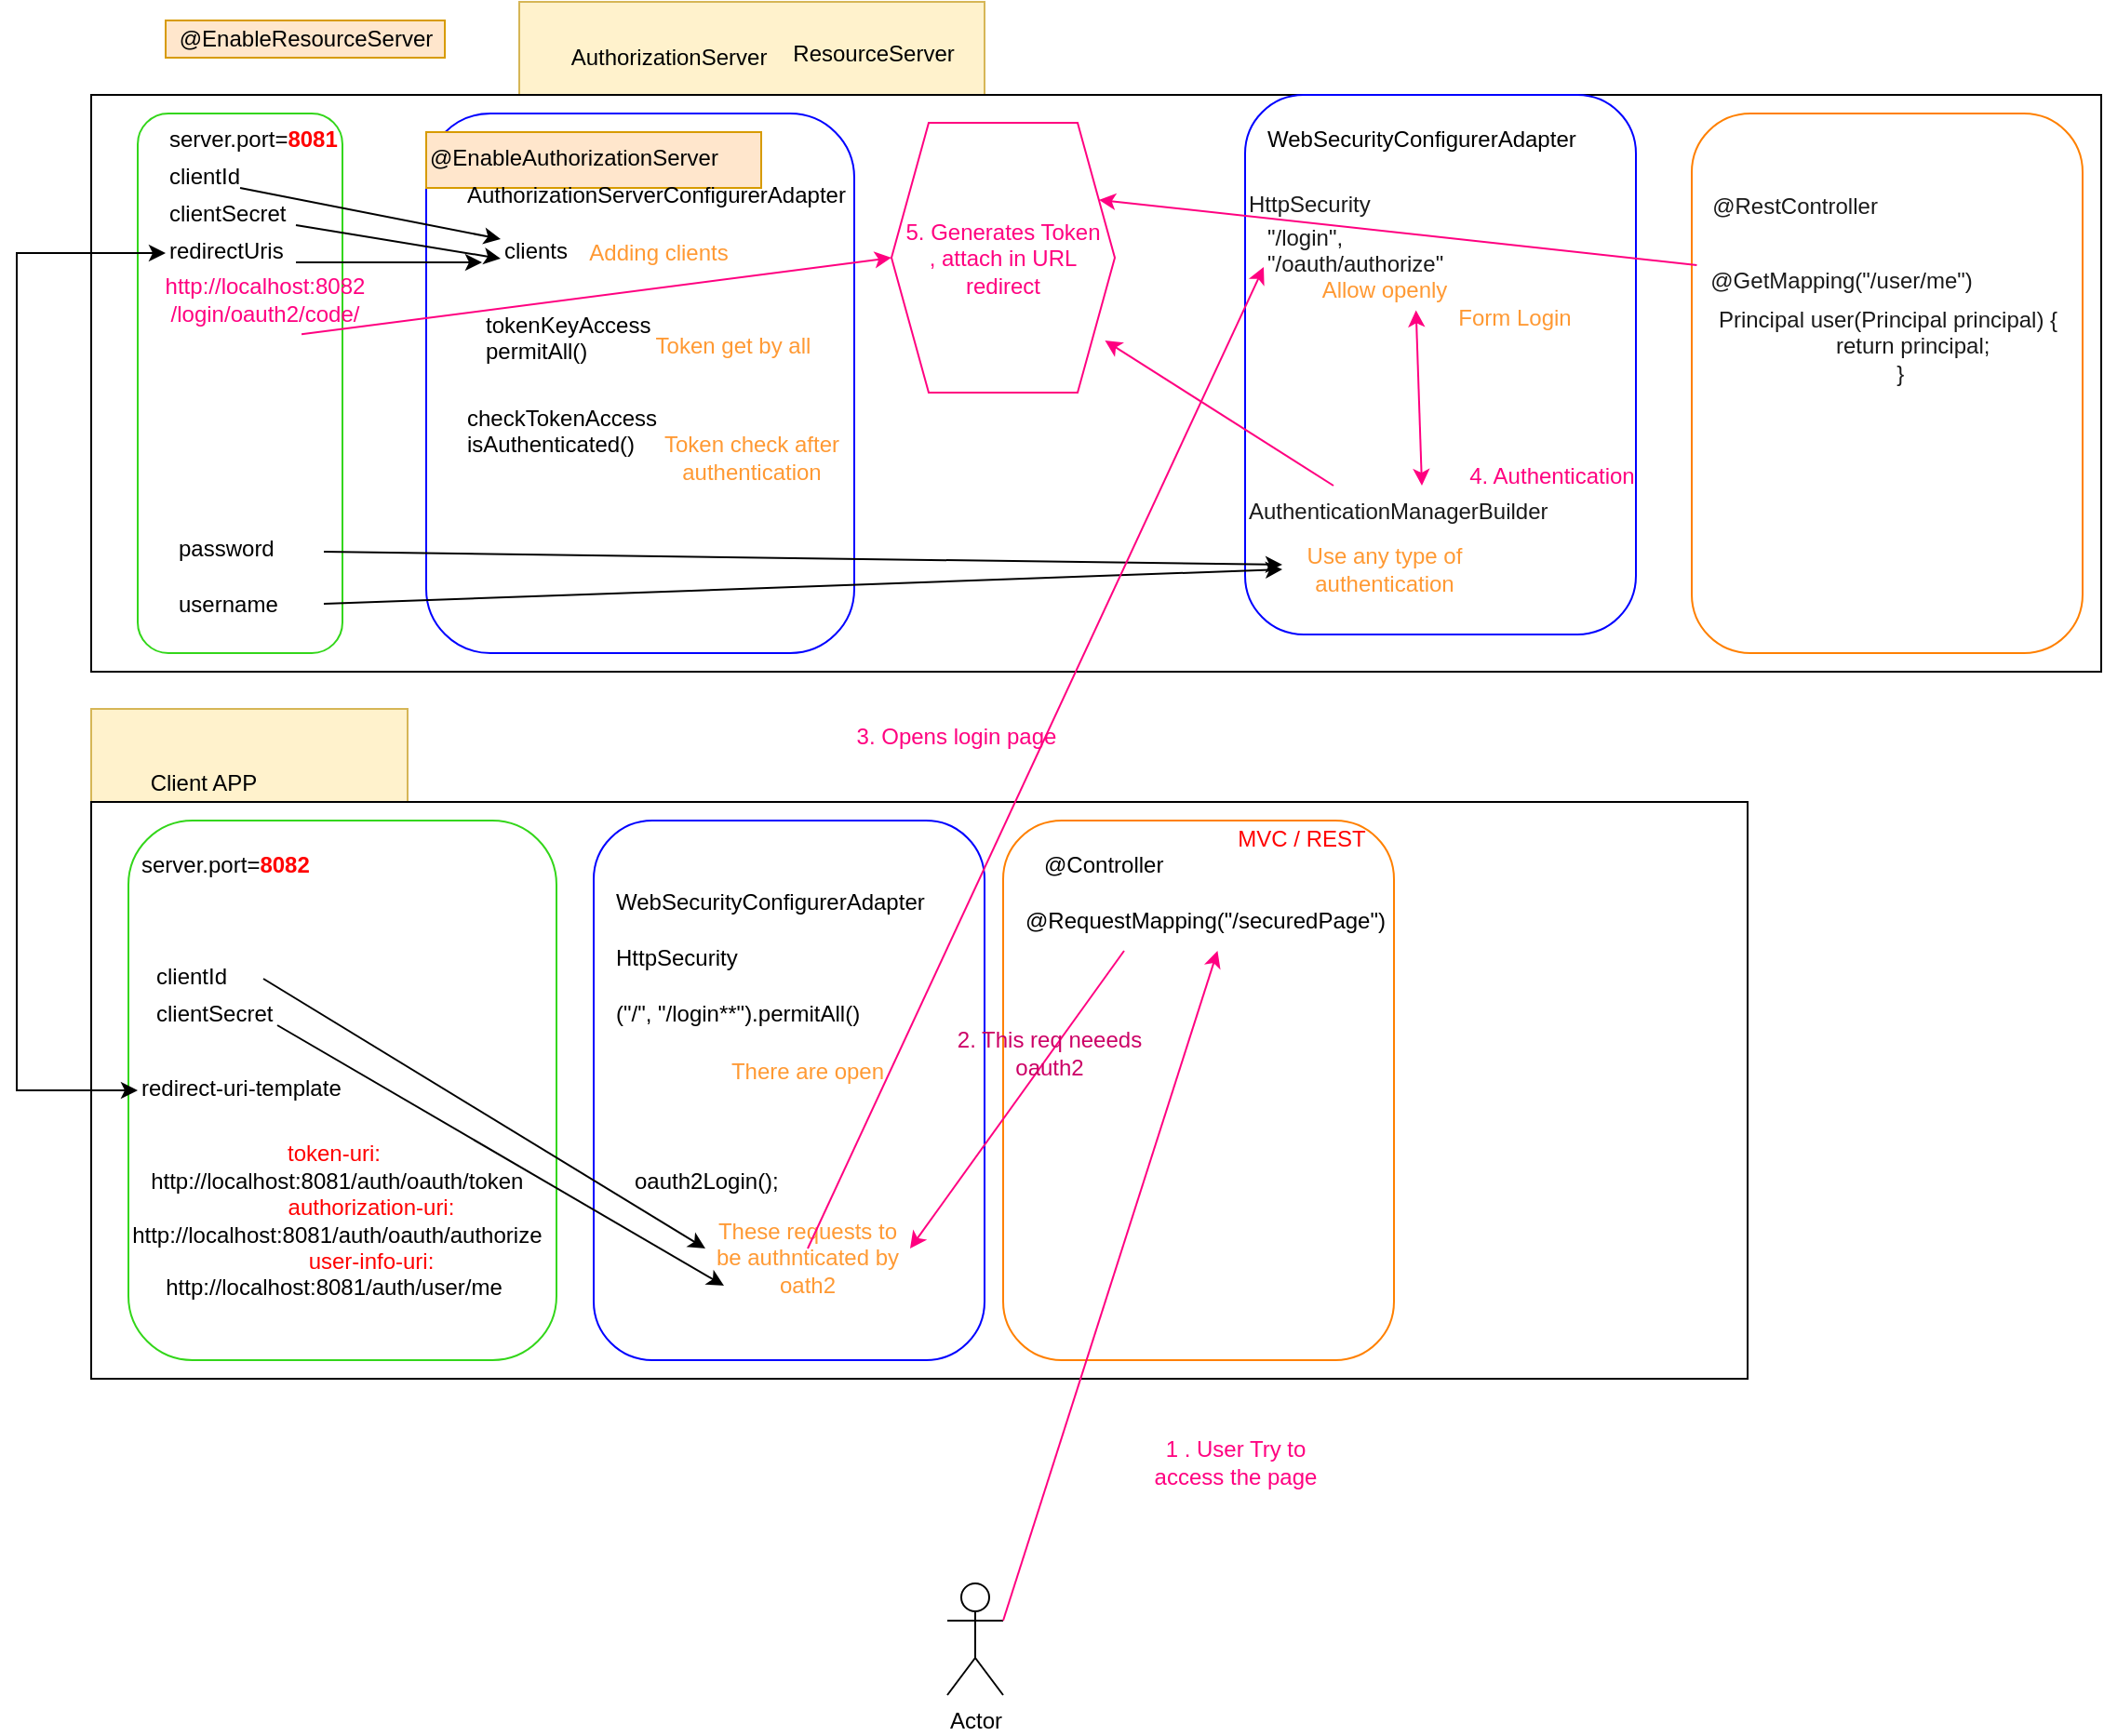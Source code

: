<mxfile version="16.5.6" type="github">
  <diagram id="WdBV3kmxdD54pdBcz_uf" name="Page-1">
    <mxGraphModel dx="2570" dy="904" grid="1" gridSize="10" guides="1" tooltips="1" connect="1" arrows="1" fold="1" page="1" pageScale="1" pageWidth="850" pageHeight="1100" math="0" shadow="0">
      <root>
        <mxCell id="0" />
        <mxCell id="1" parent="0" />
        <mxCell id="lrQn8u2nCKiRlerPiKT--4" value="" style="rounded=0;whiteSpace=wrap;html=1;fillColor=#fff2cc;strokeColor=#d6b656;" parent="1" vertex="1">
          <mxGeometry x="-240" y="500" width="170" height="50" as="geometry" />
        </mxCell>
        <mxCell id="lrQn8u2nCKiRlerPiKT--3" value="" style="rounded=0;whiteSpace=wrap;html=1;fillColor=#fff2cc;strokeColor=#d6b656;" parent="1" vertex="1">
          <mxGeometry x="-10" y="120" width="250" height="50" as="geometry" />
        </mxCell>
        <mxCell id="bC28SBbU8kap-LRpYeoy-1" value="" style="rounded=0;whiteSpace=wrap;html=1;" parent="1" vertex="1">
          <mxGeometry x="-240" y="170" width="1080" height="310" as="geometry" />
        </mxCell>
        <mxCell id="bC28SBbU8kap-LRpYeoy-22" value="" style="rounded=1;whiteSpace=wrap;html=1;fillColor=none;strokeColor=#0000FF;" parent="1" vertex="1">
          <mxGeometry x="380" y="170" width="210" height="290" as="geometry" />
        </mxCell>
        <mxCell id="bC28SBbU8kap-LRpYeoy-40" value="" style="rounded=0;whiteSpace=wrap;html=1;" parent="1" vertex="1">
          <mxGeometry x="-240" y="550" width="890" height="310" as="geometry" />
        </mxCell>
        <mxCell id="bC28SBbU8kap-LRpYeoy-57" value="" style="rounded=1;whiteSpace=wrap;html=1;fillColor=none;strokeColor=#0000FF;" parent="1" vertex="1">
          <mxGeometry x="30" y="560" width="210" height="290" as="geometry" />
        </mxCell>
        <mxCell id="bC28SBbU8kap-LRpYeoy-21" value="" style="rounded=1;whiteSpace=wrap;html=1;fillColor=none;strokeColor=#0000FF;" parent="1" vertex="1">
          <mxGeometry x="-60" y="180" width="230" height="290" as="geometry" />
        </mxCell>
        <mxCell id="bC28SBbU8kap-LRpYeoy-11" value="" style="rounded=1;whiteSpace=wrap;html=1;fillColor=none;strokeColor=#33D61A;" parent="1" vertex="1">
          <mxGeometry x="-215" y="180" width="110" height="290" as="geometry" />
        </mxCell>
        <mxCell id="bC28SBbU8kap-LRpYeoy-2" value="AuthorizationServer" style="text;html=1;align=center;verticalAlign=middle;resizable=0;points=[];autosize=1;strokeColor=none;fillColor=none;" parent="1" vertex="1">
          <mxGeometry x="10" y="140" width="120" height="20" as="geometry" />
        </mxCell>
        <mxCell id="bC28SBbU8kap-LRpYeoy-3" value="@EnableResourceServer" style="text;html=1;align=center;verticalAlign=middle;resizable=0;points=[];autosize=1;strokeColor=#d79b00;fillColor=#ffe6cc;" parent="1" vertex="1">
          <mxGeometry x="-200" y="130" width="150" height="20" as="geometry" />
        </mxCell>
        <mxCell id="bC28SBbU8kap-LRpYeoy-4" value="server.port=&lt;b&gt;&lt;font color=&quot;#FF0000&quot;&gt;8081&lt;/font&gt;&lt;/b&gt;" style="text;whiteSpace=wrap;html=1;" parent="1" vertex="1">
          <mxGeometry x="-200" y="180" width="120" height="30" as="geometry" />
        </mxCell>
        <mxCell id="bC28SBbU8kap-LRpYeoy-5" value="clientId" style="text;whiteSpace=wrap;html=1;" parent="1" vertex="1">
          <mxGeometry x="-200" y="200" width="60" height="30" as="geometry" />
        </mxCell>
        <mxCell id="bC28SBbU8kap-LRpYeoy-6" value="clientSecret" style="text;whiteSpace=wrap;html=1;" parent="1" vertex="1">
          <mxGeometry x="-200" y="220" width="90" height="30" as="geometry" />
        </mxCell>
        <mxCell id="bC28SBbU8kap-LRpYeoy-7" value="redirectUris" style="text;whiteSpace=wrap;html=1;" parent="1" vertex="1">
          <mxGeometry x="-200" y="240" width="90" height="30" as="geometry" />
        </mxCell>
        <mxCell id="bC28SBbU8kap-LRpYeoy-8" value="username" style="text;whiteSpace=wrap;html=1;" parent="1" vertex="1">
          <mxGeometry x="-195" y="430" width="80" height="30" as="geometry" />
        </mxCell>
        <mxCell id="bC28SBbU8kap-LRpYeoy-10" value="password" style="text;whiteSpace=wrap;html=1;" parent="1" vertex="1">
          <mxGeometry x="-195" y="400" width="80" height="30" as="geometry" />
        </mxCell>
        <mxCell id="bC28SBbU8kap-LRpYeoy-12" value="@EnableAuthorizationServer" style="text;whiteSpace=wrap;html=1;fillColor=#ffe6cc;strokeColor=#d79b00;" parent="1" vertex="1">
          <mxGeometry x="-60" y="190" width="180" height="30" as="geometry" />
        </mxCell>
        <mxCell id="bC28SBbU8kap-LRpYeoy-13" value="AuthorizationServerConfigurerAdapter" style="text;whiteSpace=wrap;html=1;" parent="1" vertex="1">
          <mxGeometry x="-40" y="210" width="220" height="20" as="geometry" />
        </mxCell>
        <mxCell id="bC28SBbU8kap-LRpYeoy-14" value="clients" style="text;whiteSpace=wrap;html=1;" parent="1" vertex="1">
          <mxGeometry x="-20" y="240" width="60" height="30" as="geometry" />
        </mxCell>
        <mxCell id="bC28SBbU8kap-LRpYeoy-15" value="&lt;div&gt;tokenKeyAccess&amp;nbsp;&amp;nbsp;&amp;nbsp; permitAll()&lt;br&gt;&lt;/div&gt;" style="text;whiteSpace=wrap;html=1;" parent="1" vertex="1">
          <mxGeometry x="-30" y="280" width="110" height="30" as="geometry" />
        </mxCell>
        <mxCell id="bC28SBbU8kap-LRpYeoy-16" value="checkTokenAccess isAuthenticated()" style="text;whiteSpace=wrap;html=1;" parent="1" vertex="1">
          <mxGeometry x="-40" y="330" width="130" height="30" as="geometry" />
        </mxCell>
        <mxCell id="bC28SBbU8kap-LRpYeoy-17" value="WebSecurityConfigurerAdapter" style="text;whiteSpace=wrap;html=1;" parent="1" vertex="1">
          <mxGeometry x="390" y="180" width="190" height="30" as="geometry" />
        </mxCell>
        <mxCell id="bC28SBbU8kap-LRpYeoy-18" value="" style="endArrow=classic;html=1;rounded=0;exitX=0.5;exitY=0.138;exitDx=0;exitDy=0;exitPerimeter=0;entryX=0;entryY=0.25;entryDx=0;entryDy=0;" parent="1" source="bC28SBbU8kap-LRpYeoy-11" target="bC28SBbU8kap-LRpYeoy-14" edge="1">
          <mxGeometry width="50" height="50" relative="1" as="geometry">
            <mxPoint x="400" y="340" as="sourcePoint" />
            <mxPoint x="450" y="290" as="targetPoint" />
          </mxGeometry>
        </mxCell>
        <mxCell id="bC28SBbU8kap-LRpYeoy-19" value="" style="endArrow=classic;html=1;rounded=0;" parent="1" edge="1">
          <mxGeometry width="50" height="50" relative="1" as="geometry">
            <mxPoint x="-130" y="240" as="sourcePoint" />
            <mxPoint x="-20" y="258" as="targetPoint" />
          </mxGeometry>
        </mxCell>
        <mxCell id="bC28SBbU8kap-LRpYeoy-20" value="" style="endArrow=classic;html=1;rounded=0;exitX=0.778;exitY=0.667;exitDx=0;exitDy=0;exitPerimeter=0;" parent="1" source="bC28SBbU8kap-LRpYeoy-7" edge="1">
          <mxGeometry width="50" height="50" relative="1" as="geometry">
            <mxPoint x="-120" y="250.0" as="sourcePoint" />
            <mxPoint x="-30" y="260" as="targetPoint" />
          </mxGeometry>
        </mxCell>
        <mxCell id="bC28SBbU8kap-LRpYeoy-23" value="Adding clients" style="text;html=1;strokeColor=none;fillColor=none;align=center;verticalAlign=middle;whiteSpace=wrap;rounded=0;fontColor=#FF9933;" parent="1" vertex="1">
          <mxGeometry x="10" y="250" width="110" height="10" as="geometry" />
        </mxCell>
        <mxCell id="bC28SBbU8kap-LRpYeoy-24" value="Token get by all" style="text;html=1;strokeColor=none;fillColor=none;align=center;verticalAlign=middle;whiteSpace=wrap;rounded=0;fontColor=#FF9933;" parent="1" vertex="1">
          <mxGeometry x="50" y="300" width="110" height="10" as="geometry" />
        </mxCell>
        <mxCell id="bC28SBbU8kap-LRpYeoy-25" value="Token check after authentication" style="text;html=1;strokeColor=none;fillColor=none;align=center;verticalAlign=middle;whiteSpace=wrap;rounded=0;fontColor=#FF9933;" parent="1" vertex="1">
          <mxGeometry x="60" y="360" width="110" height="10" as="geometry" />
        </mxCell>
        <mxCell id="bC28SBbU8kap-LRpYeoy-26" value="AuthenticationManagerBuilder" style="text;whiteSpace=wrap;html=1;fontColor=#1A1A1A;" parent="1" vertex="1">
          <mxGeometry x="380" y="380" width="190" height="30" as="geometry" />
        </mxCell>
        <mxCell id="bC28SBbU8kap-LRpYeoy-27" value="" style="endArrow=classic;html=1;rounded=0;fontColor=#1A1A1A;entryX=0;entryY=0.25;entryDx=0;entryDy=0;" parent="1" source="bC28SBbU8kap-LRpYeoy-10" target="bC28SBbU8kap-LRpYeoy-29" edge="1">
          <mxGeometry width="50" height="50" relative="1" as="geometry">
            <mxPoint x="400" y="340" as="sourcePoint" />
            <mxPoint x="450" y="290" as="targetPoint" />
          </mxGeometry>
        </mxCell>
        <mxCell id="bC28SBbU8kap-LRpYeoy-28" value="" style="endArrow=classic;html=1;rounded=0;fontColor=#1A1A1A;entryX=0;entryY=0.5;entryDx=0;entryDy=0;" parent="1" source="bC28SBbU8kap-LRpYeoy-8" target="bC28SBbU8kap-LRpYeoy-29" edge="1">
          <mxGeometry width="50" height="50" relative="1" as="geometry">
            <mxPoint x="-105" y="425.282" as="sourcePoint" />
            <mxPoint x="210" y="430" as="targetPoint" />
          </mxGeometry>
        </mxCell>
        <mxCell id="bC28SBbU8kap-LRpYeoy-29" value="Use any type of authentication" style="text;html=1;strokeColor=none;fillColor=none;align=center;verticalAlign=middle;whiteSpace=wrap;rounded=0;fontColor=#FF9933;" parent="1" vertex="1">
          <mxGeometry x="400" y="420" width="110" height="10" as="geometry" />
        </mxCell>
        <mxCell id="bC28SBbU8kap-LRpYeoy-30" value="HttpSecurity" style="text;whiteSpace=wrap;html=1;fontColor=#1A1A1A;" parent="1" vertex="1">
          <mxGeometry x="380" y="215" width="90" height="30" as="geometry" />
        </mxCell>
        <mxCell id="bC28SBbU8kap-LRpYeoy-31" value="&lt;div&gt;&quot;/login&quot;, &lt;br&gt;&lt;/div&gt;&lt;div&gt;&quot;/oauth/authorize&quot;&lt;/div&gt;" style="text;whiteSpace=wrap;html=1;fontColor=#1A1A1A;" parent="1" vertex="1">
          <mxGeometry x="390" y="232.5" width="160" height="30" as="geometry" />
        </mxCell>
        <mxCell id="bC28SBbU8kap-LRpYeoy-32" value="Allow openly" style="text;html=1;strokeColor=none;fillColor=none;align=center;verticalAlign=middle;whiteSpace=wrap;rounded=0;fontColor=#FF9933;" parent="1" vertex="1">
          <mxGeometry x="400" y="270" width="110" height="10" as="geometry" />
        </mxCell>
        <mxCell id="bC28SBbU8kap-LRpYeoy-34" value="" style="endArrow=classic;startArrow=classic;html=1;rounded=0;fontColor=#1A1A1A;entryX=0.653;entryY=1.571;entryDx=0;entryDy=0;entryPerimeter=0;strokeColor=#FF0080;exitX=0.5;exitY=0;exitDx=0;exitDy=0;" parent="1" source="bC28SBbU8kap-LRpYeoy-26" target="bC28SBbU8kap-LRpYeoy-32" edge="1">
          <mxGeometry width="50" height="50" relative="1" as="geometry">
            <mxPoint x="295" y="410" as="sourcePoint" />
            <mxPoint x="450" y="290" as="targetPoint" />
          </mxGeometry>
        </mxCell>
        <mxCell id="bC28SBbU8kap-LRpYeoy-35" value="" style="rounded=1;whiteSpace=wrap;html=1;fillColor=none;strokeColor=#FF8000;" parent="1" vertex="1">
          <mxGeometry x="620" y="180" width="210" height="290" as="geometry" />
        </mxCell>
        <mxCell id="bC28SBbU8kap-LRpYeoy-36" value="@RestController" style="text;html=1;align=center;verticalAlign=middle;resizable=0;points=[];autosize=1;strokeColor=none;fillColor=none;fontColor=#1A1A1A;" parent="1" vertex="1">
          <mxGeometry x="625" y="220" width="100" height="20" as="geometry" />
        </mxCell>
        <mxCell id="bC28SBbU8kap-LRpYeoy-37" value="@GetMapping(&quot;/user/me&quot;)" style="text;html=1;align=center;verticalAlign=middle;resizable=0;points=[];autosize=1;strokeColor=none;fillColor=none;fontColor=#1A1A1A;" parent="1" vertex="1">
          <mxGeometry x="620" y="260" width="160" height="20" as="geometry" />
        </mxCell>
        <mxCell id="bC28SBbU8kap-LRpYeoy-39" value="Principal user(Principal principal) {&lt;br&gt;&amp;nbsp;&amp;nbsp;&amp;nbsp;&amp;nbsp;&amp;nbsp;&amp;nbsp;&amp;nbsp; return principal;&lt;br&gt;&amp;nbsp;&amp;nbsp;&amp;nbsp; }" style="text;html=1;align=center;verticalAlign=middle;resizable=0;points=[];autosize=1;strokeColor=none;fillColor=none;fontColor=#1A1A1A;" parent="1" vertex="1">
          <mxGeometry x="625" y="280" width="200" height="50" as="geometry" />
        </mxCell>
        <mxCell id="bC28SBbU8kap-LRpYeoy-41" value="" style="rounded=1;whiteSpace=wrap;html=1;fillColor=none;strokeColor=#33D61A;" parent="1" vertex="1">
          <mxGeometry x="-220" y="560" width="230" height="290" as="geometry" />
        </mxCell>
        <mxCell id="bC28SBbU8kap-LRpYeoy-42" value="server.port=&lt;b&gt;&lt;font color=&quot;#FF0000&quot;&gt;8082&lt;/font&gt;&lt;/b&gt;" style="text;whiteSpace=wrap;html=1;" parent="1" vertex="1">
          <mxGeometry x="-215" y="570" width="120" height="30" as="geometry" />
        </mxCell>
        <mxCell id="bC28SBbU8kap-LRpYeoy-47" value="clientSecret" style="text;whiteSpace=wrap;html=1;" parent="1" vertex="1">
          <mxGeometry x="-207.5" y="650" width="90" height="30" as="geometry" />
        </mxCell>
        <mxCell id="bC28SBbU8kap-LRpYeoy-48" value="clientId" style="text;whiteSpace=wrap;html=1;" parent="1" vertex="1">
          <mxGeometry x="-207.5" y="630" width="60" height="30" as="geometry" />
        </mxCell>
        <mxCell id="bC28SBbU8kap-LRpYeoy-49" value="redirect-uri-template" style="text;whiteSpace=wrap;html=1;fontColor=#000000;" parent="1" vertex="1">
          <mxGeometry x="-215" y="690" width="130" height="30" as="geometry" />
        </mxCell>
        <mxCell id="bC28SBbU8kap-LRpYeoy-50" value="" style="endArrow=classic;startArrow=classic;html=1;rounded=0;fontColor=#000000;strokeColor=#000000;exitX=0;exitY=0.5;exitDx=0;exitDy=0;entryX=0;entryY=0.5;entryDx=0;entryDy=0;" parent="1" source="bC28SBbU8kap-LRpYeoy-49" target="bC28SBbU8kap-LRpYeoy-7" edge="1">
          <mxGeometry width="50" height="50" relative="1" as="geometry">
            <mxPoint x="300" y="530" as="sourcePoint" />
            <mxPoint x="350" y="480" as="targetPoint" />
            <Array as="points">
              <mxPoint x="-280" y="705" />
              <mxPoint x="-280" y="255" />
            </Array>
          </mxGeometry>
        </mxCell>
        <mxCell id="bC28SBbU8kap-LRpYeoy-51" value="&lt;div&gt;&lt;font color=&quot;#FF0000&quot;&gt;token-uri:&lt;/font&gt;&lt;/div&gt;&lt;div&gt;&amp;nbsp;http://localhost:8081/auth/oauth/token&lt;/div&gt;&lt;div&gt;&lt;font color=&quot;#FF0000&quot;&gt;&amp;nbsp;&amp;nbsp;&amp;nbsp;&amp;nbsp;&amp;nbsp;&amp;nbsp;&amp;nbsp;&amp;nbsp;&amp;nbsp;&amp;nbsp;&amp;nbsp; authorization-uri:&lt;/font&gt;&lt;/div&gt;&lt;div&gt;&amp;nbsp;http://localhost:8081/auth/oauth/authorize&lt;/div&gt;&lt;div&gt;&lt;font color=&quot;#FF0000&quot;&gt;&amp;nbsp;&amp;nbsp;&amp;nbsp;&amp;nbsp;&amp;nbsp;&amp;nbsp;&amp;nbsp;&amp;nbsp;&amp;nbsp;&amp;nbsp;&amp;nbsp; user-info-uri: &lt;/font&gt;&lt;br&gt;&lt;/div&gt;&lt;div&gt;http://localhost:8081/auth/user/me&lt;/div&gt;" style="text;html=1;align=center;verticalAlign=middle;resizable=0;points=[];autosize=1;strokeColor=none;fillColor=none;fontColor=#000000;" parent="1" vertex="1">
          <mxGeometry x="-230" y="730" width="240" height="90" as="geometry" />
        </mxCell>
        <mxCell id="bC28SBbU8kap-LRpYeoy-52" value="" style="rounded=1;whiteSpace=wrap;html=1;fillColor=none;strokeColor=#FF8000;" parent="1" vertex="1">
          <mxGeometry x="250" y="560" width="210" height="290" as="geometry" />
        </mxCell>
        <mxCell id="bC28SBbU8kap-LRpYeoy-54" value="MVC / REST" style="text;html=1;align=center;verticalAlign=middle;resizable=0;points=[];autosize=1;strokeColor=none;fillColor=none;fontColor=#FF0000;" parent="1" vertex="1">
          <mxGeometry x="370" y="560" width="80" height="20" as="geometry" />
        </mxCell>
        <mxCell id="bC28SBbU8kap-LRpYeoy-55" value="@Controller" style="text;whiteSpace=wrap;html=1;fontColor=#000000;" parent="1" vertex="1">
          <mxGeometry x="270" y="570" width="90" height="30" as="geometry" />
        </mxCell>
        <mxCell id="bC28SBbU8kap-LRpYeoy-56" value="@RequestMapping(&quot;/securedPage&quot;)" style="text;whiteSpace=wrap;html=1;fontColor=#000000;" parent="1" vertex="1">
          <mxGeometry x="260" y="600" width="220" height="30" as="geometry" />
        </mxCell>
        <mxCell id="bC28SBbU8kap-LRpYeoy-58" value="WebSecurityConfigurerAdapter" style="text;whiteSpace=wrap;html=1;" parent="1" vertex="1">
          <mxGeometry x="40" y="590" width="190" height="30" as="geometry" />
        </mxCell>
        <mxCell id="bC28SBbU8kap-LRpYeoy-59" value="HttpSecurity" style="text;whiteSpace=wrap;html=1;fontColor=#000000;" parent="1" vertex="1">
          <mxGeometry x="40" y="620" width="90" height="30" as="geometry" />
        </mxCell>
        <mxCell id="bC28SBbU8kap-LRpYeoy-61" value="(&quot;/&quot;, &quot;/login**&quot;).permitAll()" style="text;whiteSpace=wrap;html=1;fontColor=#000000;" parent="1" vertex="1">
          <mxGeometry x="40" y="650" width="160" height="30" as="geometry" />
        </mxCell>
        <mxCell id="bC28SBbU8kap-LRpYeoy-62" value="oauth2Login();" style="text;whiteSpace=wrap;html=1;fontColor=#000000;" parent="1" vertex="1">
          <mxGeometry x="50" y="740" width="100" height="30" as="geometry" />
        </mxCell>
        <mxCell id="bC28SBbU8kap-LRpYeoy-63" value="These requests to be authnticated by oath2" style="text;html=1;strokeColor=none;fillColor=none;align=center;verticalAlign=middle;whiteSpace=wrap;rounded=0;fontColor=#FF9933;" parent="1" vertex="1">
          <mxGeometry x="90" y="790" width="110" height="10" as="geometry" />
        </mxCell>
        <mxCell id="lrQn8u2nCKiRlerPiKT--1" value="&lt;div&gt;ResourceServer&lt;/div&gt;&lt;div&gt;&lt;br&gt;&lt;/div&gt;" style="text;html=1;align=center;verticalAlign=middle;resizable=0;points=[];autosize=1;strokeColor=none;fillColor=none;" parent="1" vertex="1">
          <mxGeometry x="130" y="140" width="100" height="30" as="geometry" />
        </mxCell>
        <mxCell id="lrQn8u2nCKiRlerPiKT--2" value="Client APP" style="text;html=1;align=center;verticalAlign=middle;resizable=0;points=[];autosize=1;strokeColor=none;fillColor=none;" parent="1" vertex="1">
          <mxGeometry x="-215" y="530" width="70" height="20" as="geometry" />
        </mxCell>
        <mxCell id="lrQn8u2nCKiRlerPiKT--6" value="There are open" style="text;html=1;strokeColor=none;fillColor=none;align=center;verticalAlign=middle;whiteSpace=wrap;rounded=0;fontColor=#FF9933;" parent="1" vertex="1">
          <mxGeometry x="90" y="690" width="110" height="10" as="geometry" />
        </mxCell>
        <mxCell id="lrQn8u2nCKiRlerPiKT--7" value="Actor" style="shape=umlActor;verticalLabelPosition=bottom;verticalAlign=top;html=1;outlineConnect=0;" parent="1" vertex="1">
          <mxGeometry x="220" y="970" width="30" height="60" as="geometry" />
        </mxCell>
        <mxCell id="lrQn8u2nCKiRlerPiKT--8" value="" style="endArrow=classic;html=1;rounded=0;exitX=1;exitY=0.333;exitDx=0;exitDy=0;exitPerimeter=0;strokeColor=#FF0080;" parent="1" source="lrQn8u2nCKiRlerPiKT--7" target="bC28SBbU8kap-LRpYeoy-56" edge="1">
          <mxGeometry width="50" height="50" relative="1" as="geometry">
            <mxPoint x="240" y="670" as="sourcePoint" />
            <mxPoint x="290" y="620" as="targetPoint" />
          </mxGeometry>
        </mxCell>
        <mxCell id="lrQn8u2nCKiRlerPiKT--9" value="&lt;font color=&quot;#FF0080&quot;&gt;1 . User Try to access the page&lt;/font&gt;" style="text;html=1;strokeColor=none;fillColor=none;align=center;verticalAlign=middle;whiteSpace=wrap;rounded=0;fontColor=#FF9933;" parent="1" vertex="1">
          <mxGeometry x="320" y="900" width="110" height="10" as="geometry" />
        </mxCell>
        <mxCell id="lrQn8u2nCKiRlerPiKT--10" value="" style="endArrow=classic;html=1;rounded=0;entryX=1;entryY=0;entryDx=0;entryDy=0;exitX=0.25;exitY=1;exitDx=0;exitDy=0;strokeColor=#FF0080;" parent="1" source="bC28SBbU8kap-LRpYeoy-56" target="bC28SBbU8kap-LRpYeoy-63" edge="1">
          <mxGeometry width="50" height="50" relative="1" as="geometry">
            <mxPoint x="240" y="690" as="sourcePoint" />
            <mxPoint x="290" y="640" as="targetPoint" />
          </mxGeometry>
        </mxCell>
        <mxCell id="lrQn8u2nCKiRlerPiKT--13" value="&lt;font color=&quot;#CC0066&quot;&gt;2. This req neeeds oauth2&lt;/font&gt;" style="text;html=1;strokeColor=none;fillColor=none;align=center;verticalAlign=middle;whiteSpace=wrap;rounded=0;fontColor=#FF9933;" parent="1" vertex="1">
          <mxGeometry x="220" y="680" width="110" height="10" as="geometry" />
        </mxCell>
        <mxCell id="lrQn8u2nCKiRlerPiKT--14" value="" style="endArrow=classic;html=1;rounded=0;entryX=0;entryY=1;entryDx=0;entryDy=0;exitX=0.5;exitY=0;exitDx=0;exitDy=0;strokeColor=#FF0080;" parent="1" source="bC28SBbU8kap-LRpYeoy-63" target="bC28SBbU8kap-LRpYeoy-31" edge="1">
          <mxGeometry width="50" height="50" relative="1" as="geometry">
            <mxPoint x="325" y="640" as="sourcePoint" />
            <mxPoint x="210" y="800" as="targetPoint" />
          </mxGeometry>
        </mxCell>
        <mxCell id="lrQn8u2nCKiRlerPiKT--15" value="&lt;font color=&quot;#FF0080&quot;&gt;3. Opens login page&lt;/font&gt;" style="text;html=1;strokeColor=none;fillColor=none;align=center;verticalAlign=middle;whiteSpace=wrap;rounded=0;fontColor=#FF9933;" parent="1" vertex="1">
          <mxGeometry x="170" y="510" width="110" height="10" as="geometry" />
        </mxCell>
        <mxCell id="lrQn8u2nCKiRlerPiKT--16" value="&lt;div&gt;http://localhost:8082&lt;/div&gt;&lt;div&gt;/login/oauth2/code/&lt;/div&gt;" style="text;html=1;align=center;verticalAlign=middle;resizable=0;points=[];autosize=1;strokeColor=none;fillColor=none;fontColor=#FF0080;" parent="1" vertex="1">
          <mxGeometry x="-207.5" y="265" width="120" height="30" as="geometry" />
        </mxCell>
        <mxCell id="lrQn8u2nCKiRlerPiKT--17" value="Form Login" style="text;html=1;strokeColor=none;fillColor=none;align=center;verticalAlign=middle;whiteSpace=wrap;rounded=0;fontColor=#FF9933;" parent="1" vertex="1">
          <mxGeometry x="470" y="285" width="110" height="10" as="geometry" />
        </mxCell>
        <mxCell id="lrQn8u2nCKiRlerPiKT--18" value="" style="endArrow=classic;html=1;rounded=0;fontColor=#1A1A1A;entryX=0;entryY=0;entryDx=0;entryDy=0;exitX=1;exitY=0.5;exitDx=0;exitDy=0;" parent="1" source="bC28SBbU8kap-LRpYeoy-48" target="bC28SBbU8kap-LRpYeoy-63" edge="1">
          <mxGeometry width="50" height="50" relative="1" as="geometry">
            <mxPoint x="-105" y="425.282" as="sourcePoint" />
            <mxPoint x="210" y="427.5" as="targetPoint" />
          </mxGeometry>
        </mxCell>
        <mxCell id="lrQn8u2nCKiRlerPiKT--19" value="" style="endArrow=classic;html=1;rounded=0;fontColor=#1A1A1A;" parent="1" edge="1">
          <mxGeometry width="50" height="50" relative="1" as="geometry">
            <mxPoint x="-140" y="670" as="sourcePoint" />
            <mxPoint x="100" y="810" as="targetPoint" />
          </mxGeometry>
        </mxCell>
        <mxCell id="lrQn8u2nCKiRlerPiKT--25" value="&lt;font color=&quot;#FF0080&quot;&gt;4. Authentication&lt;/font&gt;" style="text;html=1;strokeColor=none;fillColor=none;align=center;verticalAlign=middle;whiteSpace=wrap;rounded=0;fontColor=#FF9933;" parent="1" vertex="1">
          <mxGeometry x="490" y="370" width="110" height="10" as="geometry" />
        </mxCell>
        <mxCell id="lrQn8u2nCKiRlerPiKT--27" value="" style="endArrow=classic;html=1;rounded=0;exitX=0.25;exitY=0;exitDx=0;exitDy=0;strokeColor=#FF0080;entryX=0.956;entryY=0.807;entryDx=0;entryDy=0;entryPerimeter=0;" parent="1" source="bC28SBbU8kap-LRpYeoy-26" target="lrQn8u2nCKiRlerPiKT--31" edge="1">
          <mxGeometry width="50" height="50" relative="1" as="geometry">
            <mxPoint x="260" y="1000" as="sourcePoint" />
            <mxPoint x="230.0" y="242.5" as="targetPoint" />
          </mxGeometry>
        </mxCell>
        <mxCell id="lrQn8u2nCKiRlerPiKT--28" value="5. Generates Token , attach in URL redirect" style="text;html=1;strokeColor=none;fillColor=none;align=center;verticalAlign=middle;whiteSpace=wrap;rounded=0;fontColor=#FF0080;" parent="1" vertex="1">
          <mxGeometry x="195" y="227.5" width="110" height="60" as="geometry" />
        </mxCell>
        <mxCell id="lrQn8u2nCKiRlerPiKT--31" value="" style="shape=hexagon;perimeter=hexagonPerimeter2;whiteSpace=wrap;html=1;fixedSize=1;fontColor=#FF0080;strokeColor=#FF0080;fillColor=none;" parent="1" vertex="1">
          <mxGeometry x="190" y="185" width="120" height="145" as="geometry" />
        </mxCell>
        <mxCell id="lrQn8u2nCKiRlerPiKT--33" value="" style="endArrow=classic;html=1;rounded=0;fontColor=#000000;strokeColor=#FF0080;exitX=0.671;exitY=1.122;exitDx=0;exitDy=0;exitPerimeter=0;entryX=0;entryY=0.5;entryDx=0;entryDy=0;" parent="1" source="lrQn8u2nCKiRlerPiKT--16" target="lrQn8u2nCKiRlerPiKT--31" edge="1">
          <mxGeometry width="50" height="50" relative="1" as="geometry">
            <mxPoint x="240" y="480" as="sourcePoint" />
            <mxPoint x="290" y="430" as="targetPoint" />
          </mxGeometry>
        </mxCell>
        <mxCell id="wtwOYjqm0ZqfuKQBe0QY-1" value="" style="endArrow=classic;html=1;rounded=0;exitX=0.017;exitY=0.073;exitDx=0;exitDy=0;strokeColor=#FF0080;entryX=1;entryY=0.25;entryDx=0;entryDy=0;exitPerimeter=0;" edge="1" parent="1" source="bC28SBbU8kap-LRpYeoy-37" target="lrQn8u2nCKiRlerPiKT--31">
          <mxGeometry width="50" height="50" relative="1" as="geometry">
            <mxPoint x="437.5" y="390" as="sourcePoint" />
            <mxPoint x="314.72" y="312.015" as="targetPoint" />
          </mxGeometry>
        </mxCell>
      </root>
    </mxGraphModel>
  </diagram>
</mxfile>
